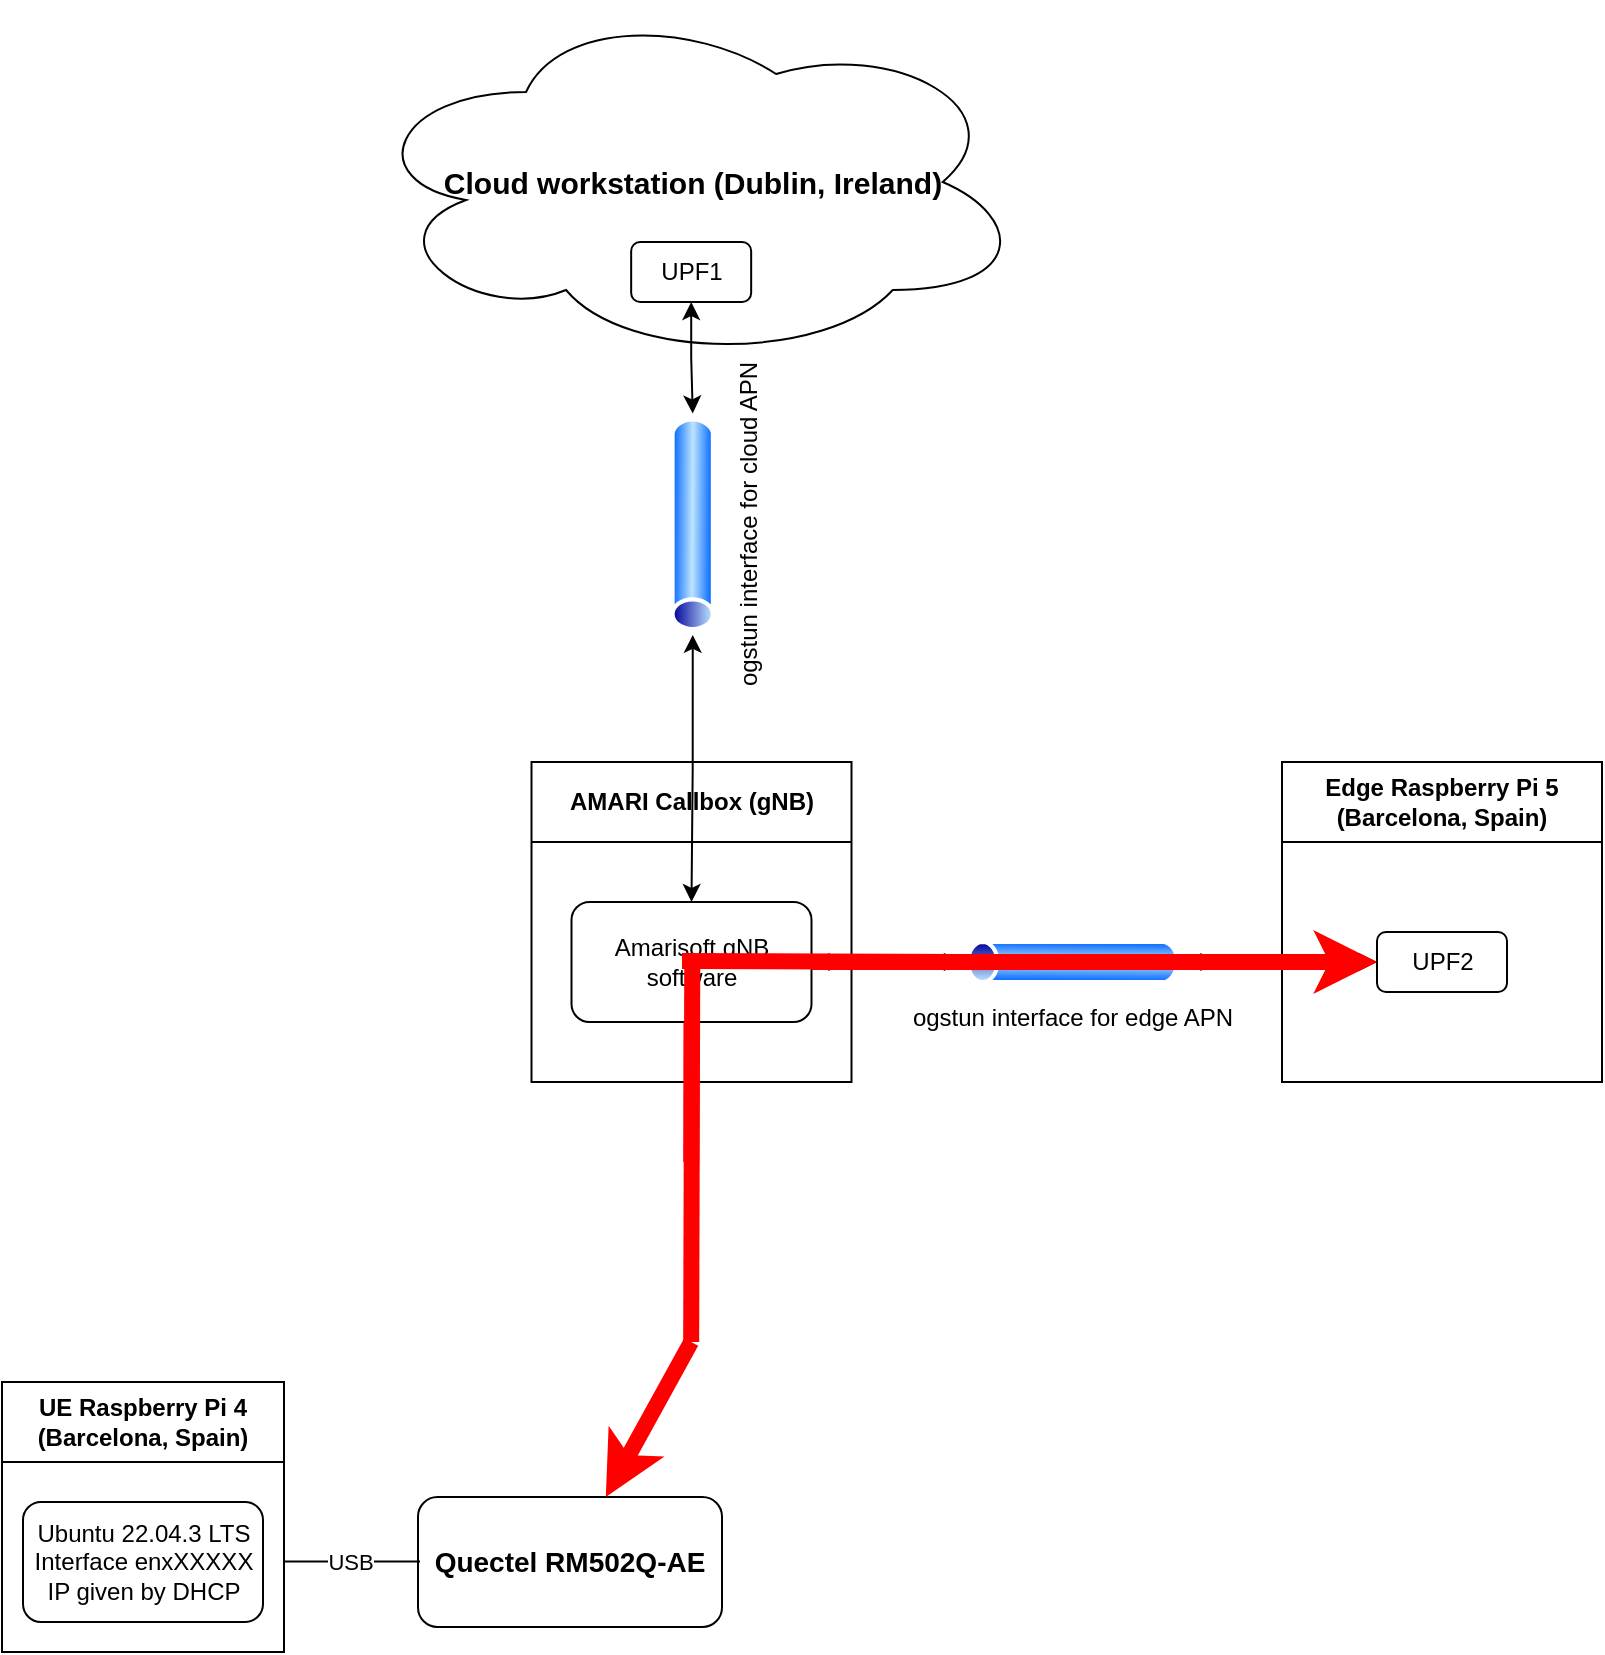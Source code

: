 <mxfile version="24.2.2" type="device">
  <diagram name="Página-1" id="4QZvdcZJ5oB2tHuWdFdc">
    <mxGraphModel dx="2209" dy="2442" grid="1" gridSize="10" guides="1" tooltips="1" connect="1" arrows="1" fold="1" page="1" pageScale="1" pageWidth="827" pageHeight="1169" math="0" shadow="0">
      <root>
        <mxCell id="0" />
        <mxCell id="1" parent="0" />
        <mxCell id="Qbz0tX9M-Izm4d5-4zGy-1" value="&lt;b&gt;&lt;font style=&quot;font-size: 15px;&quot;&gt;Cloud workstation (Dublin, Ireland)&lt;/font&gt;&lt;/b&gt;" style="ellipse;shape=cloud;whiteSpace=wrap;html=1;" parent="1" vertex="1">
          <mxGeometry x="178.68" y="-110" width="333.37" height="180" as="geometry" />
        </mxCell>
        <mxCell id="Qbz0tX9M-Izm4d5-4zGy-4" value="AMARI Callbox (gNB)" style="swimlane;whiteSpace=wrap;html=1;startSize=40;" parent="1" vertex="1">
          <mxGeometry x="264.75" y="270" width="160" height="160" as="geometry" />
        </mxCell>
        <mxCell id="Qbz0tX9M-Izm4d5-4zGy-5" value="Amarisoft gNB software" style="rounded=1;whiteSpace=wrap;html=1;" parent="Qbz0tX9M-Izm4d5-4zGy-4" vertex="1">
          <mxGeometry x="20" y="70" width="120" height="60" as="geometry" />
        </mxCell>
        <mxCell id="J1t6FkV6wzgzCQJ9Nlqd-4" value="" style="endArrow=none;html=1;rounded=0;strokeWidth=8;strokeColor=#ff0000;entryX=0.5;entryY=1;entryDx=0;entryDy=0;" parent="Qbz0tX9M-Izm4d5-4zGy-4" target="Qbz0tX9M-Izm4d5-4zGy-6" edge="1">
          <mxGeometry width="50" height="50" relative="1" as="geometry">
            <mxPoint x="80.38" y="100" as="sourcePoint" />
            <mxPoint x="80.38" y="210" as="targetPoint" />
          </mxGeometry>
        </mxCell>
        <mxCell id="Qbz0tX9M-Izm4d5-4zGy-6" value="" style="shape=image;verticalLabelPosition=bottom;labelBackgroundColor=default;verticalAlign=top;aspect=fixed;imageAspect=0;image=https://ingun.com/media/CMS%20Media/campaigns/5G/campaign-5G-icon-antenne_M-min.png;clipPath=inset(23.78% 31% 24.67% 31.33%);" parent="1" vertex="1">
          <mxGeometry x="300.75" y="470" width="87.67" height="90" as="geometry" />
        </mxCell>
        <mxCell id="Qbz0tX9M-Izm4d5-4zGy-7" value="" style="endArrow=none;html=1;rounded=0;entryX=0.5;entryY=1;entryDx=0;entryDy=0;" parent="1" target="Qbz0tX9M-Izm4d5-4zGy-4" edge="1">
          <mxGeometry width="50" height="50" relative="1" as="geometry">
            <mxPoint x="344.75" y="470" as="sourcePoint" />
            <mxPoint x="370.75" y="450" as="targetPoint" />
          </mxGeometry>
        </mxCell>
        <mxCell id="Qbz0tX9M-Izm4d5-4zGy-8" value="UE Raspberry Pi 4&lt;div&gt;(Barcelona, Spain)&lt;/div&gt;" style="swimlane;whiteSpace=wrap;html=1;startSize=40;" parent="1" vertex="1">
          <mxGeometry y="580" width="141" height="135" as="geometry" />
        </mxCell>
        <mxCell id="Qbz0tX9M-Izm4d5-4zGy-9" value="Ubuntu 22.04.3 LTS&lt;div&gt;Interface enxXXXXX&lt;/div&gt;&lt;div&gt;IP given by DHCP&lt;/div&gt;" style="rounded=1;whiteSpace=wrap;html=1;" parent="Qbz0tX9M-Izm4d5-4zGy-8" vertex="1">
          <mxGeometry x="10.5" y="60" width="120" height="60" as="geometry" />
        </mxCell>
        <mxCell id="Qbz0tX9M-Izm4d5-4zGy-11" value="&lt;span style=&quot;font-weight: 700;&quot;&gt;&lt;font style=&quot;font-size: 14px;&quot;&gt;Quectel RM502Q-AE&lt;/font&gt;&lt;/span&gt;" style="rounded=1;whiteSpace=wrap;html=1;" parent="1" vertex="1">
          <mxGeometry x="208" y="637.5" width="152" height="65" as="geometry" />
        </mxCell>
        <mxCell id="Qbz0tX9M-Izm4d5-4zGy-12" style="edgeStyle=orthogonalEdgeStyle;rounded=0;orthogonalLoop=1;jettySize=auto;html=1;entryX=0;entryY=0.5;entryDx=0;entryDy=0;endArrow=none;endFill=0;" parent="1" edge="1">
          <mxGeometry relative="1" as="geometry">
            <mxPoint x="141" y="669.75" as="sourcePoint" />
            <mxPoint x="209" y="669.75" as="targetPoint" />
          </mxGeometry>
        </mxCell>
        <mxCell id="Qbz0tX9M-Izm4d5-4zGy-13" value="USB" style="edgeLabel;html=1;align=center;verticalAlign=middle;resizable=0;points=[];" parent="Qbz0tX9M-Izm4d5-4zGy-12" vertex="1" connectable="0">
          <mxGeometry x="-0.062" relative="1" as="geometry">
            <mxPoint x="1" as="offset" />
          </mxGeometry>
        </mxCell>
        <mxCell id="Qbz0tX9M-Izm4d5-4zGy-14" value="Edge Raspberry Pi 5&lt;div&gt;(Barcelona, Spain)&lt;/div&gt;" style="swimlane;whiteSpace=wrap;html=1;startSize=40;" parent="1" vertex="1">
          <mxGeometry x="640" y="270" width="160" height="160" as="geometry" />
        </mxCell>
        <mxCell id="Qbz0tX9M-Izm4d5-4zGy-15" value="UPF2" style="rounded=1;whiteSpace=wrap;html=1;" parent="Qbz0tX9M-Izm4d5-4zGy-14" vertex="1">
          <mxGeometry x="47.5" y="85" width="65" height="30" as="geometry" />
        </mxCell>
        <mxCell id="Qbz0tX9M-Izm4d5-4zGy-23" style="edgeStyle=orthogonalEdgeStyle;rounded=0;orthogonalLoop=1;jettySize=auto;html=1;entryX=1;entryY=0.5;entryDx=0;entryDy=0;startArrow=classic;startFill=1;" parent="1" source="Qbz0tX9M-Izm4d5-4zGy-16" target="Qbz0tX9M-Izm4d5-4zGy-22" edge="1">
          <mxGeometry relative="1" as="geometry" />
        </mxCell>
        <mxCell id="Qbz0tX9M-Izm4d5-4zGy-16" value="UPF1" style="rounded=1;whiteSpace=wrap;html=1;" parent="1" vertex="1">
          <mxGeometry x="314.58" y="10" width="60" height="30" as="geometry" />
        </mxCell>
        <mxCell id="Qbz0tX9M-Izm4d5-4zGy-24" style="edgeStyle=orthogonalEdgeStyle;rounded=0;orthogonalLoop=1;jettySize=auto;html=1;entryX=0.5;entryY=0;entryDx=0;entryDy=0;startArrow=classic;startFill=1;" parent="1" source="Qbz0tX9M-Izm4d5-4zGy-22" target="Qbz0tX9M-Izm4d5-4zGy-5" edge="1">
          <mxGeometry relative="1" as="geometry" />
        </mxCell>
        <mxCell id="Qbz0tX9M-Izm4d5-4zGy-22" value="ogstun interface for cloud APN" style="image;aspect=fixed;perimeter=ellipsePerimeter;html=1;align=center;shadow=0;dashed=0;spacingTop=3;image=img/lib/active_directory/tunnel.svg;rotation=-90;" parent="1" vertex="1">
          <mxGeometry x="290" y="140" width="110.74" height="22.14" as="geometry" />
        </mxCell>
        <mxCell id="Qbz0tX9M-Izm4d5-4zGy-27" style="edgeStyle=orthogonalEdgeStyle;rounded=0;orthogonalLoop=1;jettySize=auto;html=1;startArrow=classic;startFill=1;" parent="1" source="Qbz0tX9M-Izm4d5-4zGy-25" target="Qbz0tX9M-Izm4d5-4zGy-5" edge="1">
          <mxGeometry relative="1" as="geometry" />
        </mxCell>
        <mxCell id="Qbz0tX9M-Izm4d5-4zGy-28" style="edgeStyle=orthogonalEdgeStyle;rounded=0;orthogonalLoop=1;jettySize=auto;html=1;entryX=0;entryY=0.5;entryDx=0;entryDy=0;startArrow=classic;startFill=1;" parent="1" source="Qbz0tX9M-Izm4d5-4zGy-25" target="Qbz0tX9M-Izm4d5-4zGy-15" edge="1">
          <mxGeometry relative="1" as="geometry" />
        </mxCell>
        <mxCell id="Qbz0tX9M-Izm4d5-4zGy-25" value="ogstun interface for edge APN" style="image;aspect=fixed;perimeter=ellipsePerimeter;html=1;align=center;shadow=0;dashed=0;spacingTop=3;image=img/lib/active_directory/tunnel.svg;rotation=0;" parent="1" vertex="1">
          <mxGeometry x="480" y="358.93" width="110.74" height="22.14" as="geometry" />
        </mxCell>
        <mxCell id="Qbz0tX9M-Izm4d5-4zGy-36" value="" style="endArrow=classic;html=1;rounded=0;strokeWidth=8;strokeColor=#ff0000;entryX=0;entryY=0.5;entryDx=0;entryDy=0;endFill=1;" parent="1" source="Qbz0tX9M-Izm4d5-4zGy-5" target="Qbz0tX9M-Izm4d5-4zGy-15" edge="1">
          <mxGeometry width="50" height="50" relative="1" as="geometry">
            <mxPoint x="200" y="380" as="sourcePoint" />
            <mxPoint x="270" y="120" as="targetPoint" />
          </mxGeometry>
        </mxCell>
        <mxCell id="Qbz0tX9M-Izm4d5-4zGy-37" value="" style="endArrow=none;html=1;rounded=0;strokeWidth=8;strokeColor=#ff0000;entryX=0.5;entryY=1;entryDx=0;entryDy=0;startArrow=classic;startFill=1;" parent="1" source="Qbz0tX9M-Izm4d5-4zGy-11" target="Qbz0tX9M-Izm4d5-4zGy-6" edge="1">
          <mxGeometry width="50" height="50" relative="1" as="geometry">
            <mxPoint x="300" y="870" as="sourcePoint" />
            <mxPoint x="424.75" y="540" as="targetPoint" />
          </mxGeometry>
        </mxCell>
        <mxCell id="J1t6FkV6wzgzCQJ9Nlqd-1" value="" style="endArrow=none;html=1;rounded=0;strokeWidth=8;strokeColor=#ff0000;" parent="1" edge="1">
          <mxGeometry width="50" height="50" relative="1" as="geometry">
            <mxPoint x="340" y="369.5" as="sourcePoint" />
            <mxPoint x="480" y="370" as="targetPoint" />
          </mxGeometry>
        </mxCell>
        <mxCell id="J1t6FkV6wzgzCQJ9Nlqd-2" value="" style="endArrow=none;html=1;rounded=0;strokeWidth=8;strokeColor=#ff0000;" parent="1" source="Qbz0tX9M-Izm4d5-4zGy-5" target="Qbz0tX9M-Izm4d5-4zGy-6" edge="1">
          <mxGeometry width="50" height="50" relative="1" as="geometry">
            <mxPoint x="425" y="390" as="sourcePoint" />
            <mxPoint x="708" y="390" as="targetPoint" />
          </mxGeometry>
        </mxCell>
        <mxCell id="Qbz0tX9M-Izm4d5-4zGy-10" value="" style="shape=image;verticalLabelPosition=bottom;labelBackgroundColor=default;verticalAlign=top;aspect=fixed;imageAspect=0;image=https://icons.veryicon.com/png/o/miscellaneous/medium-thin-linear-icon/signal-28.png;rotation=15;" parent="1" vertex="1">
          <mxGeometry x="279" y="570" width="60" height="60" as="geometry" />
        </mxCell>
      </root>
    </mxGraphModel>
  </diagram>
</mxfile>
